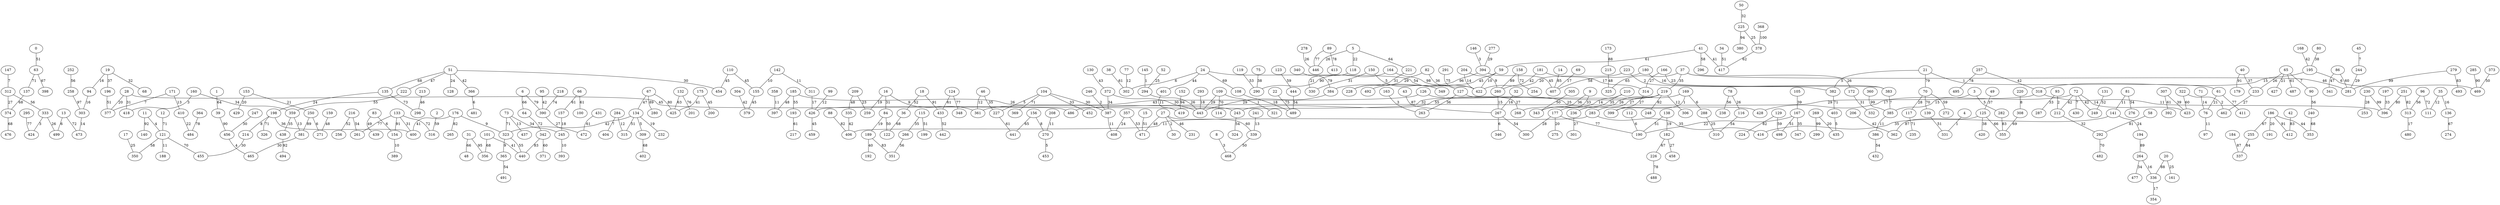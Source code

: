 graph {
  0 [label="0"];
  1 [label="1"];
  2 [label="2"];
  3 [label="3"];
  4 [label="4"];
  5 [label="5"];
  6 [label="6"];
  8 [label="8"];
  9 [label="9"];
  11 [label="11"];
  12 [label="12"];
  13 [label="13"];
  14 [label="14"];
  15 [label="15"];
  16 [label="16"];
  17 [label="17"];
  18 [label="18"];
  19 [label="19"];
  20 [label="20"];
  21 [label="21"];
  22 [label="22"];
  24 [label="24"];
  27 [label="27"];
  28 [label="28"];
  30 [label="30"];
  31 [label="31"];
  32 [label="32"];
  34 [label="34"];
  35 [label="35"];
  36 [label="36"];
  37 [label="37"];
  38 [label="38"];
  39 [label="39"];
  40 [label="40"];
  41 [label="41"];
  42 [label="42"];
  43 [label="43"];
  45 [label="45"];
  46 [label="46"];
  48 [label="48"];
  49 [label="49"];
  50 [label="50"];
  51 [label="51"];
  52 [label="52"];
  58 [label="58"];
  59 [label="59"];
  61 [label="61"];
  63 [label="63"];
  64 [label="64"];
  65 [label="65"];
  66 [label="66"];
  67 [label="67"];
  68 [label="68"];
  69 [label="69"];
  70 [label="70"];
  71 [label="71"];
  72 [label="72"];
  73 [label="73"];
  75 [label="75"];
  76 [label="76"];
  77 [label="77"];
  78 [label="78"];
  80 [label="80"];
  81 [label="81"];
  82 [label="82"];
  83 [label="83"];
  84 [label="84"];
  86 [label="86"];
  88 [label="88"];
  89 [label="89"];
  90 [label="90"];
  93 [label="93"];
  94 [label="94"];
  95 [label="95"];
  96 [label="96"];
  97 [label="97"];
  99 [label="99"];
  100 [label="100"];
  101 [label="101"];
  104 [label="104"];
  105 [label="105"];
  108 [label="108"];
  109 [label="109"];
  110 [label="110"];
  111 [label="111"];
  112 [label="112"];
  114 [label="114"];
  115 [label="115"];
  116 [label="116"];
  117 [label="117"];
  118 [label="118"];
  119 [label="119"];
  121 [label="121"];
  122 [label="122"];
  123 [label="123"];
  124 [label="124"];
  125 [label="125"];
  126 [label="126"];
  127 [label="127"];
  128 [label="128"];
  129 [label="129"];
  130 [label="130"];
  131 [label="131"];
  132 [label="132"];
  133 [label="133"];
  134 [label="134"];
  135 [label="135"];
  136 [label="136"];
  137 [label="137"];
  138 [label="138"];
  139 [label="139"];
  140 [label="140"];
  141 [label="141"];
  142 [label="142"];
  145 [label="145"];
  146 [label="146"];
  147 [label="147"];
  150 [label="150"];
  152 [label="152"];
  153 [label="153"];
  154 [label="154"];
  155 [label="155"];
  156 [label="156"];
  157 [label="157"];
  158 [label="158"];
  159 [label="159"];
  160 [label="160"];
  161 [label="161"];
  163 [label="163"];
  164 [label="164"];
  166 [label="166"];
  167 [label="167"];
  168 [label="168"];
  169 [label="169"];
  171 [label="171"];
  172 [label="172"];
  173 [label="173"];
  175 [label="175"];
  176 [label="176"];
  177 [label="177"];
  179 [label="179"];
  180 [label="180"];
  181 [label="181"];
  182 [label="182"];
  184 [label="184"];
  185 [label="185"];
  186 [label="186"];
  188 [label="188"];
  189 [label="189"];
  190 [label="190"];
  191 [label="191"];
  192 [label="192"];
  193 [label="193"];
  194 [label="194"];
  195 [label="195"];
  196 [label="196"];
  197 [label="197"];
  198 [label="198"];
  199 [label="199"];
  200 [label="200"];
  201 [label="201"];
  204 [label="204"];
  206 [label="206"];
  208 [label="208"];
  209 [label="209"];
  210 [label="210"];
  212 [label="212"];
  213 [label="213"];
  214 [label="214"];
  215 [label="215"];
  216 [label="216"];
  217 [label="217"];
  218 [label="218"];
  219 [label="219"];
  220 [label="220"];
  221 [label="221"];
  222 [label="222"];
  223 [label="223"];
  224 [label="224"];
  225 [label="225"];
  226 [label="226"];
  227 [label="227"];
  228 [label="228"];
  230 [label="230"];
  231 [label="231"];
  232 [label="232"];
  233 [label="233"];
  235 [label="235"];
  236 [label="236"];
  238 [label="238"];
  240 [label="240"];
  241 [label="241"];
  243 [label="243"];
  244 [label="244"];
  245 [label="245"];
  246 [label="246"];
  247 [label="247"];
  248 [label="248"];
  249 [label="249"];
  250 [label="250"];
  251 [label="251"];
  252 [label="252"];
  253 [label="253"];
  254 [label="254"];
  255 [label="255"];
  256 [label="256"];
  257 [label="257"];
  258 [label="258"];
  259 [label="259"];
  260 [label="260"];
  261 [label="261"];
  263 [label="263"];
  264 [label="264"];
  265 [label="265"];
  266 [label="266"];
  267 [label="267"];
  268 [label="268"];
  269 [label="269"];
  270 [label="270"];
  271 [label="271"];
  272 [label="272"];
  274 [label="274"];
  275 [label="275"];
  276 [label="276"];
  277 [label="277"];
  278 [label="278"];
  279 [label="279"];
  280 [label="280"];
  281 [label="281"];
  282 [label="282"];
  283 [label="283"];
  284 [label="284"];
  285 [label="285"];
  287 [label="287"];
  288 [label="288"];
  290 [label="290"];
  291 [label="291"];
  292 [label="292"];
  293 [label="293"];
  294 [label="294"];
  295 [label="295"];
  296 [label="296"];
  298 [label="298"];
  299 [label="299"];
  300 [label="300"];
  301 [label="301"];
  302 [label="302"];
  303 [label="303"];
  304 [label="304"];
  305 [label="305"];
  306 [label="306"];
  307 [label="307"];
  308 [label="308"];
  309 [label="309"];
  310 [label="310"];
  311 [label="311"];
  312 [label="312"];
  313 [label="313"];
  314 [label="314"];
  315 [label="315"];
  316 [label="316"];
  318 [label="318"];
  321 [label="321"];
  322 [label="322"];
  323 [label="323"];
  324 [label="324"];
  325 [label="325"];
  326 [label="326"];
  330 [label="330"];
  331 [label="331"];
  332 [label="332"];
  333 [label="333"];
  335 [label="335"];
  336 [label="336"];
  337 [label="337"];
  339 [label="339"];
  340 [label="340"];
  341 [label="341"];
  342 [label="342"];
  343 [label="343"];
  346 [label="346"];
  347 [label="347"];
  348 [label="348"];
  349 [label="349"];
  350 [label="350"];
  351 [label="351"];
  353 [label="353"];
  354 [label="354"];
  355 [label="355"];
  356 [label="356"];
  357 [label="357"];
  358 [label="358"];
  359 [label="359"];
  360 [label="360"];
  361 [label="361"];
  362 [label="362"];
  364 [label="364"];
  365 [label="365"];
  366 [label="366"];
  368 [label="368"];
  369 [label="369"];
  371 [label="371"];
  372 [label="372"];
  373 [label="373"];
  374 [label="374"];
  377 [label="377"];
  378 [label="378"];
  379 [label="379"];
  380 [label="380"];
  381 [label="381"];
  382 [label="382"];
  383 [label="383"];
  384 [label="384"];
  385 [label="385"];
  386 [label="386"];
  387 [label="387"];
  389 [label="389"];
  390 [label="390"];
  392 [label="392"];
  393 [label="393"];
  394 [label="394"];
  396 [label="396"];
  397 [label="397"];
  398 [label="398"];
  399 [label="399"];
  400 [label="400"];
  401 [label="401"];
  402 [label="402"];
  403 [label="403"];
  404 [label="404"];
  406 [label="406"];
  407 [label="407"];
  408 [label="408"];
  410 [label="410"];
  411 [label="411"];
  412 [label="412"];
  413 [label="413"];
  416 [label="416"];
  417 [label="417"];
  418 [label="418"];
  419 [label="419"];
  420 [label="420"];
  422 [label="422"];
  423 [label="423"];
  424 [label="424"];
  425 [label="425"];
  426 [label="426"];
  427 [label="427"];
  428 [label="428"];
  429 [label="429"];
  430 [label="430"];
  431 [label="431"];
  432 [label="432"];
  433 [label="433"];
  435 [label="435"];
  437 [label="437"];
  438 [label="438"];
  439 [label="439"];
  440 [label="440"];
  441 [label="441"];
  442 [label="442"];
  443 [label="443"];
  444 [label="444"];
  446 [label="446"];
  452 [label="452"];
  453 [label="453"];
  454 [label="454"];
  455 [label="455"];
  456 [label="456"];
  458 [label="458"];
  459 [label="459"];
  462 [label="462"];
  465 [label="465"];
  468 [label="468"];
  469 [label="469"];
  471 [label="471"];
  472 [label="472"];
  473 [label="473"];
  476 [label="476"];
  477 [label="477"];
  480 [label="480"];
  481 [label="481"];
  482 [label="482"];
  484 [label="484"];
  486 [label="486"];
  487 [label="487"];
  488 [label="488"];
  489 [label="489"];
  491 [label="491"];
  492 [label="492"];
  493 [label="493"];
  494 [label="494"];
  495 [label="495"];
  498 [label="498"];
  499 [label="499"];
  0 -- 63 [label="51"];
  1 -- 39 [label="64"];
  2 -- 316 [label="59"];
  3 -- 385 [label="15"];
  3 -- 282 [label="5"];
  4 -- 331 [label="1"];
  5 -- 446 [label="26"];
  5 -- 118 [label="22"];
  5 -- 221 [label="64"];
  6 -- 390 [label="79"];
  6 -- 64 [label="66"];
  8 -- 468 [label="3"];
  9 -- 177 [label="33"];
  9 -- 343 [label="36"];
  11 -- 121 [label="4"];
  11 -- 140 [label="92"];
  12 -- 121 [label="71"];
  13 -- 473 [label="72"];
  13 -- 499 [label="6"];
  14 -- 407 [label="85"];
  15 -- 471 [label="51"];
  16 -- 259 [label="19"];
  16 -- 84 [label="31"];
  16 -- 361 [label="9"];
  17 -- 350 [label="25"];
  18 -- 36 [label="52"];
  18 -- 433 [label="91"];
  19 -- 68 [label="32"];
  19 -- 196 [label="37"];
  19 -- 94 [label="16"];
  20 -- 336 [label="88"];
  20 -- 161 [label="25"];
  21 -- 382 [label="5"];
  21 -- 61 [label="1"];
  21 -- 70 [label="79"];
  22 -- 489 [label="75"];
  24 -- 422 [label="54"];
  24 -- 302 [label="6"];
  24 -- 401 [label="44"];
  24 -- 108 [label="69"];
  27 -- 339 [label="60"];
  27 -- 30 [label="2"];
  27 -- 471 [label="48"];
  27 -- 231 [label="46"];
  28 -- 486 [label="45"];
  28 -- 418 [label="31"];
  28 -- 377 [label="20"];
  31 -- 356 [label="95"];
  31 -- 48 [label="66"];
  32 -- 267 [label="16"];
  34 -- 417 [label="51"];
  35 -- 136 [label="16"];
  35 -- 111 [label="12"];
  36 -- 122 [label="68"];
  37 -- 172 [label="26"];
  37 -- 281 [label="46"];
  37 -- 219 [label="35"];
  37 -- 325 [label="65"];
  38 -- 302 [label="61"];
  39 -- 456 [label="90"];
  40 -- 233 [label="37"];
  40 -- 179 [label="91"];
  41 -- 296 [label="58"];
  41 -- 59 [label="61"];
  41 -- 417 [label="41"];
  42 -- 412 [label="83"];
  43 -- 267 [label="87"];
  45 -- 244 [label="7"];
  46 -- 361 [label="12"];
  46 -- 227 [label="35"];
  49 -- 125 [label="37"];
  50 -- 225 [label="32"];
  51 -- 454 [label="30"];
  51 -- 128 [label="24"];
  51 -- 222 [label="47"];
  51 -- 135 [label="68"];
  51 -- 366 [label="42"];
  52 -- 294 [label="25"];
  58 -- 292 [label="81"];
  59 -- 384 [label="45"];
  59 -- 422 [label="10"];
  61 -- 76 [label="21"];
  61 -- 411 [label="77"];
  63 -- 398 [label="67"];
  63 -- 137 [label="71"];
  64 -- 342 [label="72"];
  65 -- 427 [label="21"];
  65 -- 487 [label="61"];
  65 -- 90 [label="7"];
  65 -- 233 [label="26"];
  66 -- 157 [label="61"];
  66 -- 100 [label="61"];
  67 -- 425 [label="80"];
  67 -- 280 [label="89"];
  67 -- 134 [label="47"];
  69 -- 407 [label="17"];
  70 -- 117 [label="28"];
  70 -- 139 [label="70"];
  70 -- 272 [label="59"];
  71 -- 76 [label="14"];
  72 -- 249 [label="42"];
  72 -- 430 [label="7"];
  72 -- 423 [label="14"];
  72 -- 212 [label="42"];
  72 -- 428 [label="17"];
  73 -- 323 [label="71"];
  73 -- 245 [label="34"];
  73 -- 437 [label="13"];
  75 -- 290 [label="38"];
  76 -- 97 [label="11"];
  77 -- 302 [label="12"];
  78 -- 116 [label="26"];
  78 -- 238 [label="56"];
  80 -- 195 [label="38"];
  81 -- 141 [label="11"];
  81 -- 276 [label="54"];
  82 -- 127 [label="36"];
  82 -- 228 [label="29"];
  83 -- 439 [label="49"];
  83 -- 154 [label="6"];
  84 -- 189 [label="19"];
  84 -- 122 [label="50"];
  86 -- 341 [label="47"];
  86 -- 281 [label="60"];
  88 -- 406 [label="82"];
  89 -- 446 [label="77"];
  89 -- 413 [label="78"];
  90 -- 240 [label="56"];
  93 -- 212 [label="2"];
  93 -- 287 [label="33"];
  94 -- 303 [label="16"];
  95 -- 390 [label="42"];
  96 -- 111 [label="72"];
  96 -- 313 [label="56"];
  99 -- 426 [label="12"];
  101 -- 356 [label="68"];
  101 -- 440 [label="41"];
  104 -- 369 [label="71"];
  104 -- 227 [label="5"];
  104 -- 387 [label="30"];
  104 -- 452 [label="33"];
  105 -- 167 [label="39"];
  108 -- 489 [label="18"];
  109 -- 114 [label="70"];
  109 -- 443 [label="29"];
  109 -- 321 [label="1"];
  110 -- 155 [label="45"];
  110 -- 454 [label="45"];
  112 -- 190 [label="6"];
  115 -- 199 [label="51"];
  115 -- 266 [label="35"];
  116 -- 310 [label="54"];
  117 -- 235 [label="71"];
  118 -- 330 [label="21"];
  119 -- 290 [label="53"];
  121 -- 350 [label="58"];
  121 -- 455 [label="70"];
  121 -- 188 [label="11"];
  123 -- 444 [label="59"];
  124 -- 433 [label="61"];
  124 -- 348 [label="77"];
  125 -- 420 [label="38"];
  125 -- 362 [label="87"];
  125 -- 355 [label="66"];
  126 -- 428 [label="25"];
  126 -- 361 [label="43"];
  127 -- 268 [label="27"];
  127 -- 263 [label="36"];
  129 -- 498 [label="59"];
  129 -- 224 [label="82"];
  130 -- 372 [label="43"];
  131 -- 249 [label="52"];
  132 -- 425 [label="63"];
  132 -- 201 [label="76"];
  133 -- 400 [label="31"];
  133 -- 154 [label="91"];
  133 -- 316 [label="72"];
  133 -- 261 [label="77"];
  134 -- 309 [label="5"];
  134 -- 232 [label="19"];
  134 -- 323 [label="42"];
  134 -- 315 [label="51"];
  135 -- 198 [label="24"];
  135 -- 298 [label="73"];
  136 -- 274 [label="67"];
  137 -- 374 [label="68"];
  138 -- 182 [label="19"];
  138 -- 190 [label="51"];
  139 -- 331 [label="51"];
  141 -- 194 [label="24"];
  141 -- 416 [label="35"];
  142 -- 311 [label="11"];
  142 -- 155 [label="10"];
  145 -- 294 [label="1"];
  146 -- 394 [label="3"];
  147 -- 312 [label="7"];
  150 -- 330 [label="31"];
  150 -- 349 [label="5"];
  152 -- 419 [label="94"];
  153 -- 429 [label="20"];
  153 -- 250 [label="21"];
  154 -- 389 [label="10"];
  155 -- 379 [label="45"];
  156 -- 270 [label="8"];
  156 -- 441 [label="65"];
  157 -- 245 [label="18"];
  158 -- 254 [label="72"];
  158 -- 260 [label="89"];
  159 -- 271 [label="48"];
  160 -- 418 [label="3"];
  160 -- 359 [label="34"];
  163 -- 263 [label="3"];
  164 -- 290 [label="90"];
  164 -- 422 [label="98"];
  166 -- 383 [label="23"];
  166 -- 314 [label="27"];
  167 -- 190 [label="22"];
  167 -- 347 [label="35"];
  167 -- 498 [label="51"];
  168 -- 195 [label="42"];
  169 -- 399 [label="1"];
  169 -- 268 [label="26"];
  169 -- 288 [label="6"];
  171 -- 377 [label="7"];
  171 -- 410 [label="13"];
  172 -- 332 [label="31"];
  173 -- 215 [label="88"];
  175 -- 425 [label="41"];
  175 -- 200 [label="45"];
  176 -- 265 [label="82"];
  176 -- 323 [label="9"];
  176 -- 400 [label="41"];
  177 -- 300 [label="28"];
  177 -- 275 [label="20"];
  177 -- 190 [label="77"];
  180 -- 383 [label="16"];
  180 -- 407 [label="58"];
  181 -- 314 [label="17"];
  181 -- 260 [label="42"];
  182 -- 458 [label="27"];
  182 -- 226 [label="67"];
  184 -- 337 [label="87"];
  185 -- 193 [label="55"];
  185 -- 397 [label="48"];
  185 -- 243 [label="26"];
  186 -- 191 [label="20"];
  186 -- 353 [label="44"];
  186 -- 255 [label="67"];
  186 -- 412 [label="91"];
  189 -- 192 [label="40"];
  189 -- 351 [label="83"];
  193 -- 217 [label="61"];
  194 -- 264 [label="89"];
  195 -- 469 [label="6"];
  195 -- 318 [label="15"];
  196 -- 377 [label="51"];
  197 -- 396 [label="33"];
  198 -- 326 [label="71"];
  198 -- 214 [label="8"];
  198 -- 400 [label="36"];
  204 -- 260 [label="9"];
  204 -- 422 [label="14"];
  206 -- 362 [label="42"];
  208 -- 270 [label="11"];
  209 -- 259 [label="23"];
  209 -- 335 [label="48"];
  210 -- 343 [label="14"];
  210 -- 236 [label="35"];
  212 -- 292 [label="32"];
  213 -- 298 [label="46"];
  214 -- 455 [label="30"];
  215 -- 325 [label="48"];
  216 -- 261 [label="54"];
  216 -- 256 [label="52"];
  218 -- 390 [label="74"];
  219 -- 426 [label="32"];
  219 -- 283 [label="27"];
  219 -- 243 [label="55"];
  219 -- 306 [label="12"];
  219 -- 248 [label="82"];
  220 -- 308 [label="8"];
  221 -- 228 [label="31"];
  222 -- 359 [label="55"];
  223 -- 422 [label="20"];
  223 -- 382 [label="2"];
  225 -- 378 [label="25"];
  225 -- 380 [label="94"];
  226 -- 488 [label="78"];
  227 -- 441 [label="61"];
  230 -- 396 [label="99"];
  230 -- 253 [label="28"];
  233 -- 462 [label="27"];
  236 -- 301 [label="27"];
  240 -- 353 [label="68"];
  241 -- 339 [label="13"];
  243 -- 324 [label="54"];
  244 -- 281 [label="29"];
  245 -- 393 [label="10"];
  246 -- 387 [label="2"];
  247 -- 456 [label="30"];
  250 -- 271 [label="6"];
  250 -- 381 [label="89"];
  251 -- 396 [label="80"];
  251 -- 313 [label="82"];
  252 -- 258 [label="56"];
  255 -- 337 [label="84"];
  257 -- 318 [label="42"];
  257 -- 495 [label="78"];
  258 -- 303 [label="97"];
  260 -- 267 [label="15"];
  264 -- 477 [label="34"];
  264 -- 336 [label="16"];
  266 -- 351 [label="56"];
  267 -- 346 [label="6"];
  267 -- 300 [label="54"];
  269 -- 435 [label="20"];
  269 -- 299 [label="99"];
  270 -- 453 [label="5"];
  277 -- 394 [label="29"];
  278 -- 446 [label="26"];
  279 -- 281 [label="99"];
  279 -- 493 [label="83"];
  282 -- 355 [label="83"];
  283 -- 416 [label="35"];
  283 -- 406 [label="11"];
  284 -- 315 [label="12"];
  284 -- 404 [label="7"];
  285 -- 469 [label="90"];
  288 -- 310 [label="25"];
  291 -- 422 [label="75"];
  292 -- 482 [label="70"];
  293 -- 443 [label="18"];
  294 -- 443 [label="26"];
  295 -- 424 [label="77"];
  303 -- 473 [label="14"];
  304 -- 379 [label="42"];
  305 -- 343 [label="50"];
  307 -- 423 [label="39"];
  307 -- 392 [label="61"];
  308 -- 355 [label="69"];
  309 -- 402 [label="68"];
  311 -- 426 [label="17"];
  312 -- 374 [label="27"];
  312 -- 333 [label="56"];
  313 -- 480 [label="17"];
  314 -- 399 [label="27"];
  318 -- 486 [label="29"];
  318 -- 396 [label="11"];
  322 -- 423 [label="60"];
  322 -- 462 [label="2"];
  323 -- 365 [label="9"];
  323 -- 440 [label="55"];
  333 -- 499 [label="26"];
  333 -- 424 [label="3"];
  335 -- 406 [label="42"];
  336 -- 354 [label="17"];
  339 -- 468 [label="50"];
  340 -- 384 [label="79"];
  342 -- 371 [label="60"];
  342 -- 440 [label="83"];
  357 -- 408 [label="24"];
  357 -- 471 [label="53"];
  358 -- 397 [label="11"];
  359 -- 438 [label="35"];
  359 -- 381 [label="13"];
  360 -- 385 [label="99"];
  364 -- 484 [label="78"];
  365 -- 491 [label="54"];
  366 -- 481 [label="6"];
  368 -- 378 [label="100"];
  372 -- 387 [label="34"];
  372 -- 443 [label="30"];
  373 -- 469 [label="50"];
  374 -- 476 [label="68"];
  378 -- 417 [label="62"];
  381 -- 465 [label="30"];
  382 -- 403 [label="71"];
  383 -- 385 [label="7"];
  384 -- 443 [label="29"];
  385 -- 386 [label="11"];
  386 -- 432 [label="54"];
  387 -- 408 [label="11"];
  390 -- 472 [label="27"];
  394 -- 492 [label="96"];
  394 -- 407 [label="45"];
  401 -- 419 [label="11"];
  403 -- 435 [label="5"];
  410 -- 484 [label="22"];
  426 -- 459 [label="45"];
  431 -- 472 [label="61"];
  433 -- 442 [label="52"];
  438 -- 494 [label="92"];
  444 -- 489 [label="54"];
  456 -- 465 [label="4"];
}